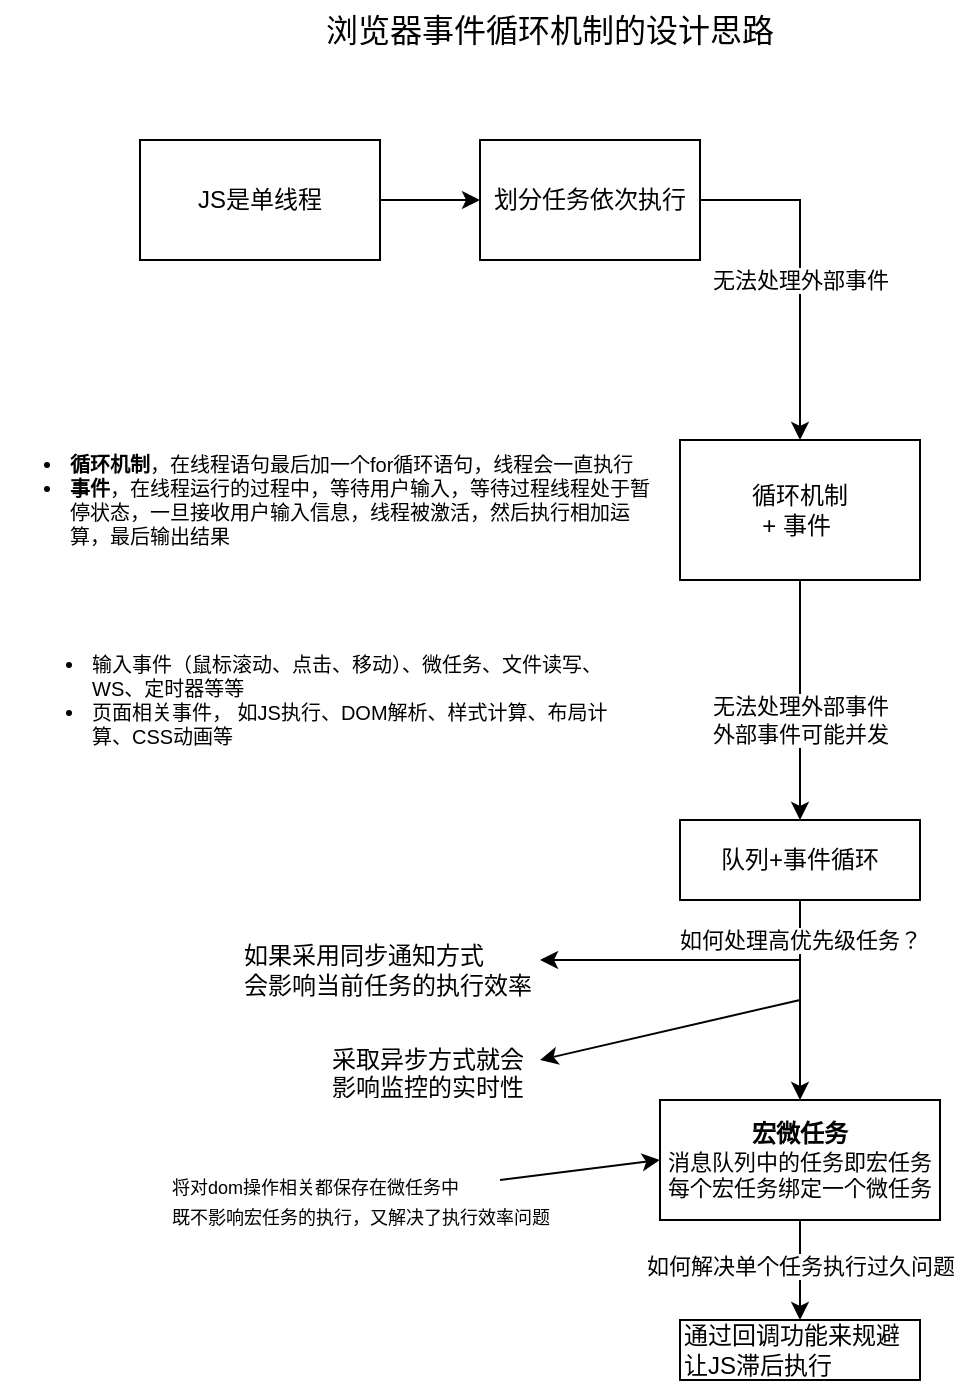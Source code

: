 <mxfile version="21.5.0" type="github">
  <diagram name="第 1 页" id="hDDEw2AD_Cz-NsZC6A3P">
    <mxGraphModel dx="1304" dy="721" grid="1" gridSize="10" guides="1" tooltips="1" connect="1" arrows="1" fold="1" page="1" pageScale="1" pageWidth="827" pageHeight="1169" math="0" shadow="0">
      <root>
        <mxCell id="0" />
        <mxCell id="1" parent="0" />
        <mxCell id="s7B0bZG1P5zk8EFHnxIb-1" value="&lt;font style=&quot;font-size: 16px;&quot;&gt;浏览器事件循环机制的设计思路&lt;/font&gt;" style="text;html=1;strokeColor=none;fillColor=none;align=center;verticalAlign=middle;whiteSpace=wrap;rounded=0;" vertex="1" parent="1">
          <mxGeometry x="230" y="280" width="230" height="30" as="geometry" />
        </mxCell>
        <mxCell id="s7B0bZG1P5zk8EFHnxIb-3" style="edgeStyle=orthogonalEdgeStyle;rounded=0;orthogonalLoop=1;jettySize=auto;html=1;" edge="1" parent="1" source="s7B0bZG1P5zk8EFHnxIb-2" target="s7B0bZG1P5zk8EFHnxIb-5">
          <mxGeometry relative="1" as="geometry">
            <mxPoint x="380" y="380" as="targetPoint" />
          </mxGeometry>
        </mxCell>
        <mxCell id="s7B0bZG1P5zk8EFHnxIb-2" value="JS是单线程" style="rounded=0;whiteSpace=wrap;html=1;" vertex="1" parent="1">
          <mxGeometry x="140" y="350" width="120" height="60" as="geometry" />
        </mxCell>
        <mxCell id="s7B0bZG1P5zk8EFHnxIb-7" style="edgeStyle=orthogonalEdgeStyle;rounded=0;orthogonalLoop=1;jettySize=auto;html=1;exitX=1;exitY=0.5;exitDx=0;exitDy=0;entryX=0.5;entryY=0;entryDx=0;entryDy=0;" edge="1" parent="1" source="s7B0bZG1P5zk8EFHnxIb-5" target="s7B0bZG1P5zk8EFHnxIb-6">
          <mxGeometry relative="1" as="geometry" />
        </mxCell>
        <mxCell id="s7B0bZG1P5zk8EFHnxIb-8" value="无法处理外部事件" style="edgeLabel;html=1;align=center;verticalAlign=middle;resizable=0;points=[];" vertex="1" connectable="0" parent="s7B0bZG1P5zk8EFHnxIb-7">
          <mxGeometry x="-0.316" y="1" relative="1" as="geometry">
            <mxPoint x="-1" y="32" as="offset" />
          </mxGeometry>
        </mxCell>
        <mxCell id="s7B0bZG1P5zk8EFHnxIb-5" value="划分任务依次执行" style="rounded=0;whiteSpace=wrap;html=1;" vertex="1" parent="1">
          <mxGeometry x="310" y="350" width="110" height="60" as="geometry" />
        </mxCell>
        <mxCell id="s7B0bZG1P5zk8EFHnxIb-10" style="edgeStyle=orthogonalEdgeStyle;rounded=0;orthogonalLoop=1;jettySize=auto;html=1;" edge="1" parent="1" source="s7B0bZG1P5zk8EFHnxIb-6" target="s7B0bZG1P5zk8EFHnxIb-11">
          <mxGeometry relative="1" as="geometry">
            <mxPoint x="470" y="620.0" as="targetPoint" />
          </mxGeometry>
        </mxCell>
        <mxCell id="s7B0bZG1P5zk8EFHnxIb-12" value="无法处理外部事件&lt;br&gt;外部事件可能并发" style="edgeLabel;html=1;align=center;verticalAlign=middle;resizable=0;points=[];" vertex="1" connectable="0" parent="s7B0bZG1P5zk8EFHnxIb-10">
          <mxGeometry x="-0.118" relative="1" as="geometry">
            <mxPoint y="17" as="offset" />
          </mxGeometry>
        </mxCell>
        <mxCell id="s7B0bZG1P5zk8EFHnxIb-6" value="循环机制&lt;br&gt;+ 事件&amp;nbsp;" style="rounded=0;whiteSpace=wrap;html=1;" vertex="1" parent="1">
          <mxGeometry x="410" y="500" width="120" height="70" as="geometry" />
        </mxCell>
        <mxCell id="s7B0bZG1P5zk8EFHnxIb-9" value="&lt;div style=&quot;font-size: 10px;&quot; class=&quot;lake-content&quot;&gt;&lt;ul style=&quot;margin: 0; padding-left: 23px&quot; class=&quot;ne-ul&quot;&gt;&lt;li data-lake-index-type=&quot;0&quot; id=&quot;ueaa8505f&quot;&gt;&lt;b&gt;循环机制&lt;/b&gt;，在线程语句最后加一个for循环语句，线程会一直执行&lt;/li&gt;&lt;li data-lake-index-type=&quot;0&quot; id=&quot;u5c708ba2&quot;&gt;&lt;span class=&quot;ne-text&quot;&gt;&lt;b&gt;事件&lt;/b&gt;，在线程运行的过程中，等待用户输入，等待过程线程处于暂停状态，一旦接收用户输入信息，线程被激活，然后执行相加运算，最后输出结果&lt;/span&gt;&lt;/li&gt;&lt;/ul&gt;&lt;/div&gt;" style="text;html=1;strokeColor=none;fillColor=none;align=left;verticalAlign=middle;whiteSpace=wrap;rounded=0;" vertex="1" parent="1">
          <mxGeometry x="80" y="490" width="320" height="80" as="geometry" />
        </mxCell>
        <mxCell id="s7B0bZG1P5zk8EFHnxIb-15" value="" style="edgeStyle=orthogonalEdgeStyle;rounded=0;orthogonalLoop=1;jettySize=auto;html=1;entryX=0.5;entryY=0;entryDx=0;entryDy=0;" edge="1" parent="1" source="s7B0bZG1P5zk8EFHnxIb-11" target="s7B0bZG1P5zk8EFHnxIb-21">
          <mxGeometry relative="1" as="geometry">
            <mxPoint x="470" y="790" as="targetPoint" />
          </mxGeometry>
        </mxCell>
        <mxCell id="s7B0bZG1P5zk8EFHnxIb-22" value="如何处理高优先级任务？" style="edgeLabel;html=1;align=center;verticalAlign=middle;resizable=0;points=[];" vertex="1" connectable="0" parent="s7B0bZG1P5zk8EFHnxIb-15">
          <mxGeometry x="-0.219" relative="1" as="geometry">
            <mxPoint y="-19" as="offset" />
          </mxGeometry>
        </mxCell>
        <mxCell id="s7B0bZG1P5zk8EFHnxIb-11" value="队列+事件循环" style="rounded=0;whiteSpace=wrap;html=1;" vertex="1" parent="1">
          <mxGeometry x="410" y="690" width="120" height="40" as="geometry" />
        </mxCell>
        <mxCell id="s7B0bZG1P5zk8EFHnxIb-19" value="&lt;ul style=&quot;font-size: 10px;&quot;&gt;&lt;li&gt;输入事件（鼠标滚动、点击、移动）、微任务、文件读写、WS、定时器等等&lt;/li&gt;&lt;li&gt;页面相关事件， 如JS执行、DOM解析、样式计算、布局计算、CSS动画等&lt;/li&gt;&lt;/ul&gt;" style="text;strokeColor=none;fillColor=none;align=left;verticalAlign=middle;spacingLeft=4;spacingRight=4;overflow=hidden;points=[[0,0.5],[1,0.5]];portConstraint=eastwest;rotatable=0;whiteSpace=wrap;html=1;" vertex="1" parent="1">
          <mxGeometry x="70" y="590" width="320" height="80" as="geometry" />
        </mxCell>
        <mxCell id="s7B0bZG1P5zk8EFHnxIb-33" style="edgeStyle=orthogonalEdgeStyle;rounded=0;orthogonalLoop=1;jettySize=auto;html=1;exitX=0.5;exitY=1;exitDx=0;exitDy=0;" edge="1" parent="1" source="s7B0bZG1P5zk8EFHnxIb-21" target="s7B0bZG1P5zk8EFHnxIb-35">
          <mxGeometry relative="1" as="geometry">
            <mxPoint x="470" y="930" as="targetPoint" />
            <Array as="points">
              <mxPoint x="470" y="920" />
              <mxPoint x="470" y="920" />
            </Array>
          </mxGeometry>
        </mxCell>
        <mxCell id="s7B0bZG1P5zk8EFHnxIb-34" value="如何解决单个任务执行过久问题" style="edgeLabel;html=1;align=center;verticalAlign=middle;resizable=0;points=[];" vertex="1" connectable="0" parent="s7B0bZG1P5zk8EFHnxIb-33">
          <mxGeometry x="-0.099" relative="1" as="geometry">
            <mxPoint as="offset" />
          </mxGeometry>
        </mxCell>
        <mxCell id="s7B0bZG1P5zk8EFHnxIb-21" value="&lt;b&gt;宏微任务&lt;/b&gt;&lt;br&gt;&lt;div style=&quot;text-align: left; font-size: 11px;&quot;&gt;&lt;span style=&quot;background-color: initial;&quot;&gt;&lt;font style=&quot;font-size: 11px;&quot;&gt;消息队列中的任务即宏任务&lt;/font&gt;&lt;/span&gt;&lt;/div&gt;&lt;div style=&quot;text-align: left; font-size: 11px;&quot;&gt;&lt;span style=&quot;background-color: initial;&quot;&gt;&lt;font style=&quot;font-size: 11px;&quot;&gt;每个宏任务绑定一个微任务&lt;/font&gt;&lt;/span&gt;&lt;/div&gt;" style="rounded=0;whiteSpace=wrap;html=1;" vertex="1" parent="1">
          <mxGeometry x="400" y="830" width="140" height="60" as="geometry" />
        </mxCell>
        <mxCell id="s7B0bZG1P5zk8EFHnxIb-24" value="如果采用同步通知方式&lt;br&gt;会影响当前任务的执行效率" style="text;html=1;strokeColor=none;fillColor=none;align=left;verticalAlign=middle;whiteSpace=wrap;rounded=0;" vertex="1" parent="1">
          <mxGeometry x="190" y="750" width="170" height="30" as="geometry" />
        </mxCell>
        <mxCell id="s7B0bZG1P5zk8EFHnxIb-27" value="" style="endArrow=classic;html=1;rounded=0;" edge="1" parent="1">
          <mxGeometry width="50" height="50" relative="1" as="geometry">
            <mxPoint x="470" y="760" as="sourcePoint" />
            <mxPoint x="340" y="760" as="targetPoint" />
          </mxGeometry>
        </mxCell>
        <mxCell id="s7B0bZG1P5zk8EFHnxIb-28" value="" style="endArrow=classic;html=1;rounded=0;" edge="1" parent="1">
          <mxGeometry width="50" height="50" relative="1" as="geometry">
            <mxPoint x="470" y="780" as="sourcePoint" />
            <mxPoint x="340" y="810" as="targetPoint" />
          </mxGeometry>
        </mxCell>
        <mxCell id="s7B0bZG1P5zk8EFHnxIb-29" value="采取异步方式就会影响监控的实时性" style="text;strokeColor=none;fillColor=none;align=left;verticalAlign=middle;spacingLeft=4;spacingRight=4;overflow=hidden;points=[[0,0.5],[1,0.5]];portConstraint=eastwest;rotatable=0;whiteSpace=wrap;html=1;" vertex="1" parent="1">
          <mxGeometry x="230" y="800" width="110" height="30" as="geometry" />
        </mxCell>
        <mxCell id="s7B0bZG1P5zk8EFHnxIb-31" value="" style="endArrow=classic;html=1;rounded=0;entryX=0;entryY=0.5;entryDx=0;entryDy=0;" edge="1" parent="1" target="s7B0bZG1P5zk8EFHnxIb-21">
          <mxGeometry width="50" height="50" relative="1" as="geometry">
            <mxPoint x="320" y="870" as="sourcePoint" />
            <mxPoint x="390" y="870" as="targetPoint" />
          </mxGeometry>
        </mxCell>
        <mxCell id="s7B0bZG1P5zk8EFHnxIb-32" value="&lt;font style=&quot;font-size: 9px;&quot;&gt;将对dom操作相关都保存在微任务中&lt;br&gt;既不影响宏任务的执行，又解决了执行效率问题&lt;/font&gt;" style="text;strokeColor=none;fillColor=none;align=left;verticalAlign=middle;spacingLeft=4;spacingRight=4;overflow=hidden;points=[[0,0.5],[1,0.5]];portConstraint=eastwest;rotatable=0;whiteSpace=wrap;html=1;" vertex="1" parent="1">
          <mxGeometry x="150" y="860" width="210" height="40" as="geometry" />
        </mxCell>
        <mxCell id="s7B0bZG1P5zk8EFHnxIb-35" value="通过回调功能来规避让JS滞后执行" style="rounded=0;whiteSpace=wrap;html=1;align=left;" vertex="1" parent="1">
          <mxGeometry x="410" y="940" width="120" height="30" as="geometry" />
        </mxCell>
      </root>
    </mxGraphModel>
  </diagram>
</mxfile>
